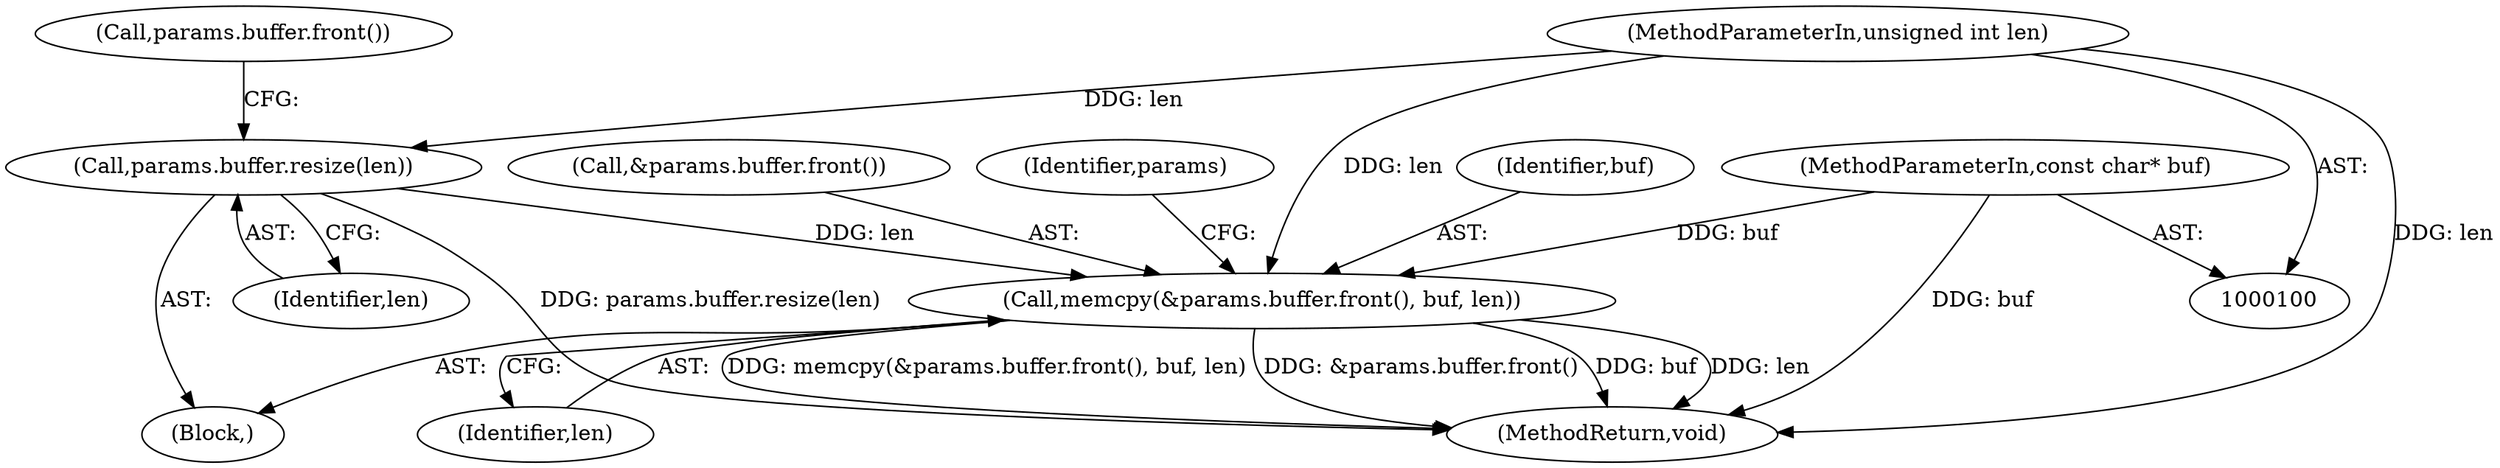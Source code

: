 digraph "0_Chrome_ea3d1d84be3d6f97bf50e76511c9e26af6895533_6@API" {
"1000163" [label="(Call,memcpy(&params.buffer.front(), buf, len))"];
"1000104" [label="(MethodParameterIn,const char* buf)"];
"1000161" [label="(Call,params.buffer.resize(len))"];
"1000105" [label="(MethodParameterIn,unsigned int len)"];
"1000161" [label="(Call,params.buffer.resize(len))"];
"1000162" [label="(Identifier,len)"];
"1000104" [label="(MethodParameterIn,const char* buf)"];
"1000166" [label="(Identifier,buf)"];
"1000105" [label="(MethodParameterIn,unsigned int len)"];
"1000164" [label="(Call,&params.buffer.front())"];
"1000181" [label="(MethodReturn,void)"];
"1000160" [label="(Block,)"];
"1000163" [label="(Call,memcpy(&params.buffer.front(), buf, len))"];
"1000165" [label="(Call,params.buffer.front())"];
"1000167" [label="(Identifier,len)"];
"1000170" [label="(Identifier,params)"];
"1000163" -> "1000160"  [label="AST: "];
"1000163" -> "1000167"  [label="CFG: "];
"1000164" -> "1000163"  [label="AST: "];
"1000166" -> "1000163"  [label="AST: "];
"1000167" -> "1000163"  [label="AST: "];
"1000170" -> "1000163"  [label="CFG: "];
"1000163" -> "1000181"  [label="DDG: &params.buffer.front()"];
"1000163" -> "1000181"  [label="DDG: buf"];
"1000163" -> "1000181"  [label="DDG: len"];
"1000163" -> "1000181"  [label="DDG: memcpy(&params.buffer.front(), buf, len)"];
"1000104" -> "1000163"  [label="DDG: buf"];
"1000161" -> "1000163"  [label="DDG: len"];
"1000105" -> "1000163"  [label="DDG: len"];
"1000104" -> "1000100"  [label="AST: "];
"1000104" -> "1000181"  [label="DDG: buf"];
"1000161" -> "1000160"  [label="AST: "];
"1000161" -> "1000162"  [label="CFG: "];
"1000162" -> "1000161"  [label="AST: "];
"1000165" -> "1000161"  [label="CFG: "];
"1000161" -> "1000181"  [label="DDG: params.buffer.resize(len)"];
"1000105" -> "1000161"  [label="DDG: len"];
"1000105" -> "1000100"  [label="AST: "];
"1000105" -> "1000181"  [label="DDG: len"];
}
